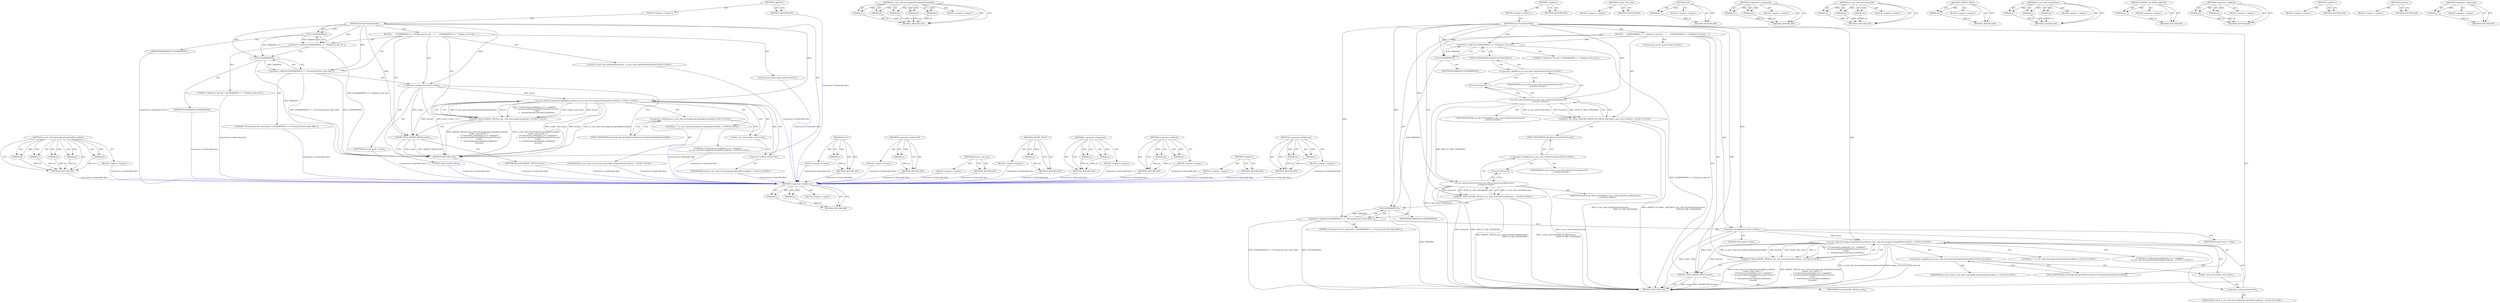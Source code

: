 digraph "&lt;operator&gt;.fieldAccess" {
vulnerable_94 [label=<(METHOD,&lt;operator&gt;.fieldAccess)>];
vulnerable_95 [label=<(PARAM,p1)>];
vulnerable_96 [label=<(PARAM,p2)>];
vulnerable_97 [label=<(BLOCK,&lt;empty&gt;,&lt;empty&gt;)>];
vulnerable_98 [label=<(METHOD_RETURN,ANY)>];
vulnerable_117 [label=<(METHOD,ui_test_utils.ExecuteJavaScriptAndExtractBool)>];
vulnerable_118 [label=<(PARAM,p1)>];
vulnerable_119 [label=<(PARAM,p2)>];
vulnerable_120 [label=<(PARAM,p3)>];
vulnerable_121 [label=<(PARAM,p4)>];
vulnerable_122 [label=<(PARAM,p5)>];
vulnerable_123 [label=<(BLOCK,&lt;empty&gt;,&lt;empty&gt;)>];
vulnerable_124 [label=<(METHOD_RETURN,ANY)>];
vulnerable_6 [label=<(METHOD,&lt;global&gt;)<SUB>1</SUB>>];
vulnerable_7 [label=<(BLOCK,&lt;empty&gt;,&lt;empty&gt;)<SUB>1</SUB>>];
vulnerable_8 [label=<(METHOD,FocusFirstNameField)<SUB>1</SUB>>];
vulnerable_9 [label=<(BLOCK,{
     LOG(WARNING) &lt;&lt; &quot;Clicking on the tab.&quot;;
...,{
     LOG(WARNING) &lt;&lt; &quot;Clicking on the tab.&quot;;
...)<SUB>1</SUB>>];
vulnerable_10 [label=<(&lt;operator&gt;.shiftLeft,LOG(WARNING) &lt;&lt; &quot;Clicking on the tab.&quot;)<SUB>2</SUB>>];
vulnerable_11 [label=<(LOG,LOG(WARNING))<SUB>2</SUB>>];
vulnerable_12 [label=<(IDENTIFIER,WARNING,LOG(WARNING))<SUB>2</SUB>>];
vulnerable_13 [label=<(LITERAL,&quot;Clicking on the tab.&quot;,LOG(WARNING) &lt;&lt; &quot;Clicking on the tab.&quot;)<SUB>2</SUB>>];
vulnerable_14 [label="<(ASSERT_NO_FATAL_FAILURE,ASSERT_NO_FATAL_FAILURE(ui_test_utils::ClickOnV...)<SUB>3</SUB>>"];
vulnerable_15 [label="<(ui_test_utils.ClickOnView,ui_test_utils::ClickOnView(browser(),
         ...)<SUB>3</SUB>>"];
vulnerable_16 [label="<(&lt;operator&gt;.fieldAccess,ui_test_utils::ClickOnView)<SUB>3</SUB>>"];
vulnerable_17 [label="<(IDENTIFIER,ui_test_utils,ui_test_utils::ClickOnView(browser(),
         ...)<SUB>3</SUB>>"];
vulnerable_18 [label=<(FIELD_IDENTIFIER,ClickOnView,ClickOnView)<SUB>3</SUB>>];
vulnerable_19 [label=<(browser,browser())<SUB>3</SUB>>];
vulnerable_20 [label="<(IDENTIFIER,VIEW_ID_TAB_CONTAINER,ui_test_utils::ClickOnView(browser(),
         ...)<SUB>4</SUB>>"];
vulnerable_21 [label="<(ASSERT_TRUE,ASSERT_TRUE(ui_test_utils::IsViewFocused(browse...)<SUB>5</SUB>>"];
vulnerable_22 [label="<(ui_test_utils.IsViewFocused,ui_test_utils::IsViewFocused(browser(),
       ...)<SUB>5</SUB>>"];
vulnerable_23 [label="<(&lt;operator&gt;.fieldAccess,ui_test_utils::IsViewFocused)<SUB>5</SUB>>"];
vulnerable_24 [label="<(IDENTIFIER,ui_test_utils,ui_test_utils::IsViewFocused(browser(),
       ...)<SUB>5</SUB>>"];
vulnerable_25 [label=<(FIELD_IDENTIFIER,IsViewFocused,IsViewFocused)<SUB>5</SUB>>];
vulnerable_26 [label=<(browser,browser())<SUB>5</SUB>>];
vulnerable_27 [label="<(IDENTIFIER,VIEW_ID_TAB_CONTAINER,ui_test_utils::IsViewFocused(browser(),
       ...)<SUB>6</SUB>>"];
vulnerable_28 [label=<(&lt;operator&gt;.shiftLeft,LOG(WARNING) &lt;&lt; &quot;Focusing the first name field.&quot;)<SUB>8</SUB>>];
vulnerable_29 [label=<(LOG,LOG(WARNING))<SUB>8</SUB>>];
vulnerable_30 [label=<(IDENTIFIER,WARNING,LOG(WARNING))<SUB>8</SUB>>];
vulnerable_31 [label=<(LITERAL,&quot;Focusing the first name field.&quot;,LOG(WARNING) &lt;&lt; &quot;Focusing the first name field.&quot;)<SUB>8</SUB>>];
vulnerable_32 [label="<(LOCAL,bool result: bool)<SUB>9</SUB>>"];
vulnerable_33 [label=<(&lt;operator&gt;.assignment,result = false)<SUB>9</SUB>>];
vulnerable_34 [label=<(IDENTIFIER,result,result = false)<SUB>9</SUB>>];
vulnerable_35 [label=<(LITERAL,false,result = false)<SUB>9</SUB>>];
vulnerable_36 [label="<(ASSERT_TRUE,ASSERT_TRUE(ui_test_utils::ExecuteJavaScriptAnd...)<SUB>10</SUB>>"];
vulnerable_37 [label="<(ui_test_utils.ExecuteJavaScriptAndExtractBool,ui_test_utils::ExecuteJavaScriptAndExtractBool(...)<SUB>10</SUB>>"];
vulnerable_38 [label="<(&lt;operator&gt;.fieldAccess,ui_test_utils::ExecuteJavaScriptAndExtractBool)<SUB>10</SUB>>"];
vulnerable_39 [label="<(IDENTIFIER,ui_test_utils,ui_test_utils::ExecuteJavaScriptAndExtractBool(...)<SUB>10</SUB>>"];
vulnerable_40 [label=<(FIELD_IDENTIFIER,ExecuteJavaScriptAndExtractBool,ExecuteJavaScriptAndExtractBool)<SUB>10</SUB>>];
vulnerable_41 [label=<(render_view_host,render_view_host())<SUB>11</SUB>>];
vulnerable_42 [label="<(LITERAL,L&quot;&quot;,ui_test_utils::ExecuteJavaScriptAndExtractBool(...)<SUB>11</SUB>>"];
vulnerable_43 [label="<(LITERAL,L&quot;if (document.readyState === 'complete')&quot;
    ...,ui_test_utils::ExecuteJavaScriptAndExtractBool(...)<SUB>12</SUB>>"];
vulnerable_44 [label=<(&lt;operator&gt;.addressOf,&amp;result)<SUB>16</SUB>>];
vulnerable_45 [label="<(IDENTIFIER,result,ui_test_utils::ExecuteJavaScriptAndExtractBool(...)<SUB>16</SUB>>"];
vulnerable_46 [label=<(ASSERT_TRUE,ASSERT_TRUE(result))<SUB>17</SUB>>];
vulnerable_47 [label=<(IDENTIFIER,result,ASSERT_TRUE(result))<SUB>17</SUB>>];
vulnerable_48 [label=<(METHOD_RETURN,void)<SUB>1</SUB>>];
vulnerable_50 [label=<(METHOD_RETURN,ANY)<SUB>1</SUB>>];
vulnerable_125 [label=<(METHOD,render_view_host)>];
vulnerable_126 [label=<(BLOCK,&lt;empty&gt;,&lt;empty&gt;)>];
vulnerable_127 [label=<(METHOD_RETURN,ANY)>];
vulnerable_80 [label=<(METHOD,LOG)>];
vulnerable_81 [label=<(PARAM,p1)>];
vulnerable_82 [label=<(BLOCK,&lt;empty&gt;,&lt;empty&gt;)>];
vulnerable_83 [label=<(METHOD_RETURN,ANY)>];
vulnerable_112 [label=<(METHOD,&lt;operator&gt;.assignment)>];
vulnerable_113 [label=<(PARAM,p1)>];
vulnerable_114 [label=<(PARAM,p2)>];
vulnerable_115 [label=<(BLOCK,&lt;empty&gt;,&lt;empty&gt;)>];
vulnerable_116 [label=<(METHOD_RETURN,ANY)>];
vulnerable_106 [label=<(METHOD,ui_test_utils.IsViewFocused)>];
vulnerable_107 [label=<(PARAM,p1)>];
vulnerable_108 [label=<(PARAM,p2)>];
vulnerable_109 [label=<(PARAM,p3)>];
vulnerable_110 [label=<(BLOCK,&lt;empty&gt;,&lt;empty&gt;)>];
vulnerable_111 [label=<(METHOD_RETURN,ANY)>];
vulnerable_102 [label=<(METHOD,ASSERT_TRUE)>];
vulnerable_103 [label=<(PARAM,p1)>];
vulnerable_104 [label=<(BLOCK,&lt;empty&gt;,&lt;empty&gt;)>];
vulnerable_105 [label=<(METHOD_RETURN,ANY)>];
vulnerable_88 [label=<(METHOD,ui_test_utils.ClickOnView)>];
vulnerable_89 [label=<(PARAM,p1)>];
vulnerable_90 [label=<(PARAM,p2)>];
vulnerable_91 [label=<(PARAM,p3)>];
vulnerable_92 [label=<(BLOCK,&lt;empty&gt;,&lt;empty&gt;)>];
vulnerable_93 [label=<(METHOD_RETURN,ANY)>];
vulnerable_84 [label=<(METHOD,ASSERT_NO_FATAL_FAILURE)>];
vulnerable_85 [label=<(PARAM,p1)>];
vulnerable_86 [label=<(BLOCK,&lt;empty&gt;,&lt;empty&gt;)>];
vulnerable_87 [label=<(METHOD_RETURN,ANY)>];
vulnerable_75 [label=<(METHOD,&lt;operator&gt;.shiftLeft)>];
vulnerable_76 [label=<(PARAM,p1)>];
vulnerable_77 [label=<(PARAM,p2)>];
vulnerable_78 [label=<(BLOCK,&lt;empty&gt;,&lt;empty&gt;)>];
vulnerable_79 [label=<(METHOD_RETURN,ANY)>];
vulnerable_69 [label=<(METHOD,&lt;global&gt;)<SUB>1</SUB>>];
vulnerable_70 [label=<(BLOCK,&lt;empty&gt;,&lt;empty&gt;)>];
vulnerable_71 [label=<(METHOD_RETURN,ANY)>];
vulnerable_99 [label=<(METHOD,browser)>];
vulnerable_100 [label=<(BLOCK,&lt;empty&gt;,&lt;empty&gt;)>];
vulnerable_101 [label=<(METHOD_RETURN,ANY)>];
vulnerable_128 [label=<(METHOD,&lt;operator&gt;.addressOf)>];
vulnerable_129 [label=<(PARAM,p1)>];
vulnerable_130 [label=<(BLOCK,&lt;empty&gt;,&lt;empty&gt;)>];
vulnerable_131 [label=<(METHOD_RETURN,ANY)>];
fixed_82 [label=<(METHOD,ui_test_utils.ExecuteJavaScriptAndExtractBool)>];
fixed_83 [label=<(PARAM,p1)>];
fixed_84 [label=<(PARAM,p2)>];
fixed_85 [label=<(PARAM,p3)>];
fixed_86 [label=<(PARAM,p4)>];
fixed_87 [label=<(PARAM,p5)>];
fixed_88 [label=<(BLOCK,&lt;empty&gt;,&lt;empty&gt;)>];
fixed_89 [label=<(METHOD_RETURN,ANY)>];
fixed_6 [label=<(METHOD,&lt;global&gt;)<SUB>1</SUB>>];
fixed_7 [label=<(BLOCK,&lt;empty&gt;,&lt;empty&gt;)<SUB>1</SUB>>];
fixed_8 [label=<(METHOD,FocusFirstNameField)<SUB>1</SUB>>];
fixed_9 [label=<(BLOCK,{
     LOG(WARNING) &lt;&lt; &quot;Clicking on the tab.&quot;;
...,{
     LOG(WARNING) &lt;&lt; &quot;Clicking on the tab.&quot;;
...)<SUB>1</SUB>>];
fixed_10 [label=<(&lt;operator&gt;.shiftLeft,LOG(WARNING) &lt;&lt; &quot;Clicking on the tab.&quot;)<SUB>2</SUB>>];
fixed_11 [label=<(LOG,LOG(WARNING))<SUB>2</SUB>>];
fixed_12 [label=<(IDENTIFIER,WARNING,LOG(WARNING))<SUB>2</SUB>>];
fixed_13 [label=<(LITERAL,&quot;Clicking on the tab.&quot;,LOG(WARNING) &lt;&lt; &quot;Clicking on the tab.&quot;)<SUB>2</SUB>>];
fixed_14 [label="<(LOCAL,ui_test_utils.SimulateMouseClick : ui_test_utils.SimulateMouseClick)<SUB>3</SUB>>"];
fixed_15 [label=<(&lt;operator&gt;.shiftLeft,LOG(WARNING) &lt;&lt; &quot;Focusing the first name field.&quot;)<SUB>5</SUB>>];
fixed_16 [label=<(LOG,LOG(WARNING))<SUB>5</SUB>>];
fixed_17 [label=<(IDENTIFIER,WARNING,LOG(WARNING))<SUB>5</SUB>>];
fixed_18 [label=<(LITERAL,&quot;Focusing the first name field.&quot;,LOG(WARNING) &lt;&lt; &quot;Focusing the first name field.&quot;)<SUB>5</SUB>>];
fixed_19 [label="<(LOCAL,bool result: bool)<SUB>6</SUB>>"];
fixed_20 [label=<(&lt;operator&gt;.assignment,result = false)<SUB>6</SUB>>];
fixed_21 [label=<(IDENTIFIER,result,result = false)<SUB>6</SUB>>];
fixed_22 [label=<(LITERAL,false,result = false)<SUB>6</SUB>>];
fixed_23 [label="<(ASSERT_TRUE,ASSERT_TRUE(ui_test_utils::ExecuteJavaScriptAnd...)<SUB>7</SUB>>"];
fixed_24 [label="<(ui_test_utils.ExecuteJavaScriptAndExtractBool,ui_test_utils::ExecuteJavaScriptAndExtractBool(...)<SUB>7</SUB>>"];
fixed_25 [label="<(&lt;operator&gt;.fieldAccess,ui_test_utils::ExecuteJavaScriptAndExtractBool)<SUB>7</SUB>>"];
fixed_26 [label="<(IDENTIFIER,ui_test_utils,ui_test_utils::ExecuteJavaScriptAndExtractBool(...)<SUB>7</SUB>>"];
fixed_27 [label=<(FIELD_IDENTIFIER,ExecuteJavaScriptAndExtractBool,ExecuteJavaScriptAndExtractBool)<SUB>7</SUB>>];
fixed_28 [label=<(render_view_host,render_view_host())<SUB>8</SUB>>];
fixed_29 [label="<(LITERAL,L&quot;&quot;,ui_test_utils::ExecuteJavaScriptAndExtractBool(...)<SUB>8</SUB>>"];
fixed_30 [label="<(LITERAL,L&quot;if (document.readyState === 'complete')&quot;
    ...,ui_test_utils::ExecuteJavaScriptAndExtractBool(...)<SUB>9</SUB>>"];
fixed_31 [label=<(&lt;operator&gt;.addressOf,&amp;result)<SUB>13</SUB>>];
fixed_32 [label="<(IDENTIFIER,result,ui_test_utils::ExecuteJavaScriptAndExtractBool(...)<SUB>13</SUB>>"];
fixed_33 [label=<(ASSERT_TRUE,ASSERT_TRUE(result))<SUB>14</SUB>>];
fixed_34 [label=<(IDENTIFIER,result,ASSERT_TRUE(result))<SUB>14</SUB>>];
fixed_35 [label=<(METHOD_RETURN,void)<SUB>1</SUB>>];
fixed_37 [label=<(METHOD_RETURN,ANY)<SUB>1</SUB>>];
fixed_69 [label=<(METHOD,LOG)>];
fixed_70 [label=<(PARAM,p1)>];
fixed_71 [label=<(BLOCK,&lt;empty&gt;,&lt;empty&gt;)>];
fixed_72 [label=<(METHOD_RETURN,ANY)>];
fixed_98 [label=<(METHOD,&lt;operator&gt;.addressOf)>];
fixed_99 [label=<(PARAM,p1)>];
fixed_100 [label=<(BLOCK,&lt;empty&gt;,&lt;empty&gt;)>];
fixed_101 [label=<(METHOD_RETURN,ANY)>];
fixed_95 [label=<(METHOD,render_view_host)>];
fixed_96 [label=<(BLOCK,&lt;empty&gt;,&lt;empty&gt;)>];
fixed_97 [label=<(METHOD_RETURN,ANY)>];
fixed_78 [label=<(METHOD,ASSERT_TRUE)>];
fixed_79 [label=<(PARAM,p1)>];
fixed_80 [label=<(BLOCK,&lt;empty&gt;,&lt;empty&gt;)>];
fixed_81 [label=<(METHOD_RETURN,ANY)>];
fixed_73 [label=<(METHOD,&lt;operator&gt;.assignment)>];
fixed_74 [label=<(PARAM,p1)>];
fixed_75 [label=<(PARAM,p2)>];
fixed_76 [label=<(BLOCK,&lt;empty&gt;,&lt;empty&gt;)>];
fixed_77 [label=<(METHOD_RETURN,ANY)>];
fixed_64 [label=<(METHOD,&lt;operator&gt;.shiftLeft)>];
fixed_65 [label=<(PARAM,p1)>];
fixed_66 [label=<(PARAM,p2)>];
fixed_67 [label=<(BLOCK,&lt;empty&gt;,&lt;empty&gt;)>];
fixed_68 [label=<(METHOD_RETURN,ANY)>];
fixed_58 [label=<(METHOD,&lt;global&gt;)<SUB>1</SUB>>];
fixed_59 [label=<(BLOCK,&lt;empty&gt;,&lt;empty&gt;)>];
fixed_60 [label=<(METHOD_RETURN,ANY)>];
fixed_90 [label=<(METHOD,&lt;operator&gt;.fieldAccess)>];
fixed_91 [label=<(PARAM,p1)>];
fixed_92 [label=<(PARAM,p2)>];
fixed_93 [label=<(BLOCK,&lt;empty&gt;,&lt;empty&gt;)>];
fixed_94 [label=<(METHOD_RETURN,ANY)>];
vulnerable_94 -> vulnerable_95  [key=0, label="AST: "];
vulnerable_94 -> vulnerable_95  [key=1, label="DDG: "];
vulnerable_94 -> vulnerable_97  [key=0, label="AST: "];
vulnerable_94 -> vulnerable_96  [key=0, label="AST: "];
vulnerable_94 -> vulnerable_96  [key=1, label="DDG: "];
vulnerable_94 -> vulnerable_98  [key=0, label="AST: "];
vulnerable_94 -> vulnerable_98  [key=1, label="CFG: "];
vulnerable_95 -> vulnerable_98  [key=0, label="DDG: p1"];
vulnerable_96 -> vulnerable_98  [key=0, label="DDG: p2"];
vulnerable_117 -> vulnerable_118  [key=0, label="AST: "];
vulnerable_117 -> vulnerable_118  [key=1, label="DDG: "];
vulnerable_117 -> vulnerable_123  [key=0, label="AST: "];
vulnerable_117 -> vulnerable_119  [key=0, label="AST: "];
vulnerable_117 -> vulnerable_119  [key=1, label="DDG: "];
vulnerable_117 -> vulnerable_124  [key=0, label="AST: "];
vulnerable_117 -> vulnerable_124  [key=1, label="CFG: "];
vulnerable_117 -> vulnerable_120  [key=0, label="AST: "];
vulnerable_117 -> vulnerable_120  [key=1, label="DDG: "];
vulnerable_117 -> vulnerable_121  [key=0, label="AST: "];
vulnerable_117 -> vulnerable_121  [key=1, label="DDG: "];
vulnerable_117 -> vulnerable_122  [key=0, label="AST: "];
vulnerable_117 -> vulnerable_122  [key=1, label="DDG: "];
vulnerable_118 -> vulnerable_124  [key=0, label="DDG: p1"];
vulnerable_119 -> vulnerable_124  [key=0, label="DDG: p2"];
vulnerable_120 -> vulnerable_124  [key=0, label="DDG: p3"];
vulnerable_121 -> vulnerable_124  [key=0, label="DDG: p4"];
vulnerable_122 -> vulnerable_124  [key=0, label="DDG: p5"];
vulnerable_6 -> vulnerable_7  [key=0, label="AST: "];
vulnerable_6 -> vulnerable_50  [key=0, label="AST: "];
vulnerable_6 -> vulnerable_50  [key=1, label="CFG: "];
vulnerable_7 -> vulnerable_8  [key=0, label="AST: "];
vulnerable_8 -> vulnerable_9  [key=0, label="AST: "];
vulnerable_8 -> vulnerable_48  [key=0, label="AST: "];
vulnerable_8 -> vulnerable_11  [key=0, label="CFG: "];
vulnerable_8 -> vulnerable_11  [key=1, label="DDG: "];
vulnerable_8 -> vulnerable_33  [key=0, label="DDG: "];
vulnerable_8 -> vulnerable_10  [key=0, label="DDG: "];
vulnerable_8 -> vulnerable_28  [key=0, label="DDG: "];
vulnerable_8 -> vulnerable_46  [key=0, label="DDG: "];
vulnerable_8 -> vulnerable_15  [key=0, label="DDG: "];
vulnerable_8 -> vulnerable_22  [key=0, label="DDG: "];
vulnerable_8 -> vulnerable_29  [key=0, label="DDG: "];
vulnerable_8 -> vulnerable_37  [key=0, label="DDG: "];
vulnerable_9 -> vulnerable_10  [key=0, label="AST: "];
vulnerable_9 -> vulnerable_14  [key=0, label="AST: "];
vulnerable_9 -> vulnerable_21  [key=0, label="AST: "];
vulnerable_9 -> vulnerable_28  [key=0, label="AST: "];
vulnerable_9 -> vulnerable_32  [key=0, label="AST: "];
vulnerable_9 -> vulnerable_33  [key=0, label="AST: "];
vulnerable_9 -> vulnerable_36  [key=0, label="AST: "];
vulnerable_9 -> vulnerable_46  [key=0, label="AST: "];
vulnerable_10 -> vulnerable_11  [key=0, label="AST: "];
vulnerable_10 -> vulnerable_13  [key=0, label="AST: "];
vulnerable_10 -> vulnerable_18  [key=0, label="CFG: "];
vulnerable_10 -> vulnerable_48  [key=0, label="DDG: LOG(WARNING) &lt;&lt; &quot;Clicking on the tab.&quot;"];
vulnerable_11 -> vulnerable_12  [key=0, label="AST: "];
vulnerable_11 -> vulnerable_10  [key=0, label="CFG: "];
vulnerable_11 -> vulnerable_10  [key=1, label="DDG: WARNING"];
vulnerable_11 -> vulnerable_29  [key=0, label="DDG: WARNING"];
vulnerable_14 -> vulnerable_15  [key=0, label="AST: "];
vulnerable_14 -> vulnerable_25  [key=0, label="CFG: "];
vulnerable_14 -> vulnerable_48  [key=0, label="DDG: ui_test_utils::ClickOnView(browser(),
                                                       VIEW_ID_TAB_CONTAINER)"];
vulnerable_14 -> vulnerable_48  [key=1, label="DDG: ASSERT_NO_FATAL_FAILURE(ui_test_utils::ClickOnView(browser(),
                                                       VIEW_ID_TAB_CONTAINER))"];
vulnerable_15 -> vulnerable_16  [key=0, label="AST: "];
vulnerable_15 -> vulnerable_19  [key=0, label="AST: "];
vulnerable_15 -> vulnerable_20  [key=0, label="AST: "];
vulnerable_15 -> vulnerable_14  [key=0, label="CFG: "];
vulnerable_15 -> vulnerable_14  [key=1, label="DDG: ui_test_utils::ClickOnView"];
vulnerable_15 -> vulnerable_14  [key=2, label="DDG: browser()"];
vulnerable_15 -> vulnerable_14  [key=3, label="DDG: VIEW_ID_TAB_CONTAINER"];
vulnerable_15 -> vulnerable_48  [key=0, label="DDG: ui_test_utils::ClickOnView"];
vulnerable_15 -> vulnerable_22  [key=0, label="DDG: VIEW_ID_TAB_CONTAINER"];
vulnerable_16 -> vulnerable_17  [key=0, label="AST: "];
vulnerable_16 -> vulnerable_18  [key=0, label="AST: "];
vulnerable_16 -> vulnerable_19  [key=0, label="CFG: "];
vulnerable_18 -> vulnerable_16  [key=0, label="CFG: "];
vulnerable_19 -> vulnerable_15  [key=0, label="CFG: "];
vulnerable_21 -> vulnerable_22  [key=0, label="AST: "];
vulnerable_21 -> vulnerable_29  [key=0, label="CFG: "];
vulnerable_21 -> vulnerable_48  [key=0, label="DDG: ui_test_utils::IsViewFocused(browser(),
                                             VIEW_ID_TAB_CONTAINER)"];
vulnerable_21 -> vulnerable_48  [key=1, label="DDG: ASSERT_TRUE(ui_test_utils::IsViewFocused(browser(),
                                             VIEW_ID_TAB_CONTAINER))"];
vulnerable_22 -> vulnerable_23  [key=0, label="AST: "];
vulnerable_22 -> vulnerable_26  [key=0, label="AST: "];
vulnerable_22 -> vulnerable_27  [key=0, label="AST: "];
vulnerable_22 -> vulnerable_21  [key=0, label="CFG: "];
vulnerable_22 -> vulnerable_21  [key=1, label="DDG: ui_test_utils::IsViewFocused"];
vulnerable_22 -> vulnerable_21  [key=2, label="DDG: browser()"];
vulnerable_22 -> vulnerable_21  [key=3, label="DDG: VIEW_ID_TAB_CONTAINER"];
vulnerable_22 -> vulnerable_48  [key=0, label="DDG: ui_test_utils::IsViewFocused"];
vulnerable_22 -> vulnerable_48  [key=1, label="DDG: browser()"];
vulnerable_22 -> vulnerable_48  [key=2, label="DDG: VIEW_ID_TAB_CONTAINER"];
vulnerable_23 -> vulnerable_24  [key=0, label="AST: "];
vulnerable_23 -> vulnerable_25  [key=0, label="AST: "];
vulnerable_23 -> vulnerable_26  [key=0, label="CFG: "];
vulnerable_25 -> vulnerable_23  [key=0, label="CFG: "];
vulnerable_26 -> vulnerable_22  [key=0, label="CFG: "];
vulnerable_28 -> vulnerable_29  [key=0, label="AST: "];
vulnerable_28 -> vulnerable_31  [key=0, label="AST: "];
vulnerable_28 -> vulnerable_33  [key=0, label="CFG: "];
vulnerable_28 -> vulnerable_48  [key=0, label="DDG: LOG(WARNING)"];
vulnerable_28 -> vulnerable_48  [key=1, label="DDG: LOG(WARNING) &lt;&lt; &quot;Focusing the first name field.&quot;"];
vulnerable_29 -> vulnerable_30  [key=0, label="AST: "];
vulnerable_29 -> vulnerable_28  [key=0, label="CFG: "];
vulnerable_29 -> vulnerable_28  [key=1, label="DDG: WARNING"];
vulnerable_29 -> vulnerable_48  [key=0, label="DDG: WARNING"];
vulnerable_33 -> vulnerable_34  [key=0, label="AST: "];
vulnerable_33 -> vulnerable_35  [key=0, label="AST: "];
vulnerable_33 -> vulnerable_40  [key=0, label="CFG: "];
vulnerable_33 -> vulnerable_48  [key=0, label="DDG: result = false"];
vulnerable_33 -> vulnerable_46  [key=0, label="DDG: result"];
vulnerable_33 -> vulnerable_37  [key=0, label="DDG: result"];
vulnerable_36 -> vulnerable_37  [key=0, label="AST: "];
vulnerable_36 -> vulnerable_46  [key=0, label="CFG: "];
vulnerable_36 -> vulnerable_48  [key=0, label="DDG: ui_test_utils::ExecuteJavaScriptAndExtractBool(
        render_view_host(), L&quot;&quot;,
        L&quot;if (document.readyState === 'complete')&quot;
        L&quot;  document.getElementById('firstname').focus();&quot;
        L&quot;else&quot;
        L&quot;  domAutomationController.send(false);&quot;,
        &amp;result)"];
vulnerable_36 -> vulnerable_48  [key=1, label="DDG: ASSERT_TRUE(ui_test_utils::ExecuteJavaScriptAndExtractBool(
        render_view_host(), L&quot;&quot;,
        L&quot;if (document.readyState === 'complete')&quot;
        L&quot;  document.getElementById('firstname').focus();&quot;
        L&quot;else&quot;
        L&quot;  domAutomationController.send(false);&quot;,
        &amp;result))"];
vulnerable_37 -> vulnerable_38  [key=0, label="AST: "];
vulnerable_37 -> vulnerable_41  [key=0, label="AST: "];
vulnerable_37 -> vulnerable_42  [key=0, label="AST: "];
vulnerable_37 -> vulnerable_43  [key=0, label="AST: "];
vulnerable_37 -> vulnerable_44  [key=0, label="AST: "];
vulnerable_37 -> vulnerable_36  [key=0, label="CFG: "];
vulnerable_37 -> vulnerable_36  [key=1, label="DDG: ui_test_utils::ExecuteJavaScriptAndExtractBool"];
vulnerable_37 -> vulnerable_36  [key=2, label="DDG: &amp;result"];
vulnerable_37 -> vulnerable_36  [key=3, label="DDG: render_view_host()"];
vulnerable_37 -> vulnerable_36  [key=4, label="DDG: L&quot;&quot;"];
vulnerable_37 -> vulnerable_36  [key=5, label="DDG: L&quot;if (document.readyState === 'complete')&quot;
        L&quot;  document.getElementById('firstname').focus();&quot;
        L&quot;else&quot;
        L&quot;  domAutomationController.send(false);&quot;"];
vulnerable_37 -> vulnerable_48  [key=0, label="DDG: ui_test_utils::ExecuteJavaScriptAndExtractBool"];
vulnerable_37 -> vulnerable_48  [key=1, label="DDG: render_view_host()"];
vulnerable_37 -> vulnerable_48  [key=2, label="DDG: &amp;result"];
vulnerable_37 -> vulnerable_46  [key=0, label="DDG: &amp;result"];
vulnerable_38 -> vulnerable_39  [key=0, label="AST: "];
vulnerable_38 -> vulnerable_40  [key=0, label="AST: "];
vulnerable_38 -> vulnerable_41  [key=0, label="CFG: "];
vulnerable_40 -> vulnerable_38  [key=0, label="CFG: "];
vulnerable_41 -> vulnerable_44  [key=0, label="CFG: "];
vulnerable_44 -> vulnerable_45  [key=0, label="AST: "];
vulnerable_44 -> vulnerable_37  [key=0, label="CFG: "];
vulnerable_46 -> vulnerable_47  [key=0, label="AST: "];
vulnerable_46 -> vulnerable_48  [key=0, label="CFG: "];
vulnerable_46 -> vulnerable_48  [key=1, label="DDG: result"];
vulnerable_46 -> vulnerable_48  [key=2, label="DDG: ASSERT_TRUE(result)"];
vulnerable_125 -> vulnerable_126  [key=0, label="AST: "];
vulnerable_125 -> vulnerable_127  [key=0, label="AST: "];
vulnerable_125 -> vulnerable_127  [key=1, label="CFG: "];
vulnerable_80 -> vulnerable_81  [key=0, label="AST: "];
vulnerable_80 -> vulnerable_81  [key=1, label="DDG: "];
vulnerable_80 -> vulnerable_82  [key=0, label="AST: "];
vulnerable_80 -> vulnerable_83  [key=0, label="AST: "];
vulnerable_80 -> vulnerable_83  [key=1, label="CFG: "];
vulnerable_81 -> vulnerable_83  [key=0, label="DDG: p1"];
vulnerable_112 -> vulnerable_113  [key=0, label="AST: "];
vulnerable_112 -> vulnerable_113  [key=1, label="DDG: "];
vulnerable_112 -> vulnerable_115  [key=0, label="AST: "];
vulnerable_112 -> vulnerable_114  [key=0, label="AST: "];
vulnerable_112 -> vulnerable_114  [key=1, label="DDG: "];
vulnerable_112 -> vulnerable_116  [key=0, label="AST: "];
vulnerable_112 -> vulnerable_116  [key=1, label="CFG: "];
vulnerable_113 -> vulnerable_116  [key=0, label="DDG: p1"];
vulnerable_114 -> vulnerable_116  [key=0, label="DDG: p2"];
vulnerable_106 -> vulnerable_107  [key=0, label="AST: "];
vulnerable_106 -> vulnerable_107  [key=1, label="DDG: "];
vulnerable_106 -> vulnerable_110  [key=0, label="AST: "];
vulnerable_106 -> vulnerable_108  [key=0, label="AST: "];
vulnerable_106 -> vulnerable_108  [key=1, label="DDG: "];
vulnerable_106 -> vulnerable_111  [key=0, label="AST: "];
vulnerable_106 -> vulnerable_111  [key=1, label="CFG: "];
vulnerable_106 -> vulnerable_109  [key=0, label="AST: "];
vulnerable_106 -> vulnerable_109  [key=1, label="DDG: "];
vulnerable_107 -> vulnerable_111  [key=0, label="DDG: p1"];
vulnerable_108 -> vulnerable_111  [key=0, label="DDG: p2"];
vulnerable_109 -> vulnerable_111  [key=0, label="DDG: p3"];
vulnerable_102 -> vulnerable_103  [key=0, label="AST: "];
vulnerable_102 -> vulnerable_103  [key=1, label="DDG: "];
vulnerable_102 -> vulnerable_104  [key=0, label="AST: "];
vulnerable_102 -> vulnerable_105  [key=0, label="AST: "];
vulnerable_102 -> vulnerable_105  [key=1, label="CFG: "];
vulnerable_103 -> vulnerable_105  [key=0, label="DDG: p1"];
vulnerable_88 -> vulnerable_89  [key=0, label="AST: "];
vulnerable_88 -> vulnerable_89  [key=1, label="DDG: "];
vulnerable_88 -> vulnerable_92  [key=0, label="AST: "];
vulnerable_88 -> vulnerable_90  [key=0, label="AST: "];
vulnerable_88 -> vulnerable_90  [key=1, label="DDG: "];
vulnerable_88 -> vulnerable_93  [key=0, label="AST: "];
vulnerable_88 -> vulnerable_93  [key=1, label="CFG: "];
vulnerable_88 -> vulnerable_91  [key=0, label="AST: "];
vulnerable_88 -> vulnerable_91  [key=1, label="DDG: "];
vulnerable_89 -> vulnerable_93  [key=0, label="DDG: p1"];
vulnerable_90 -> vulnerable_93  [key=0, label="DDG: p2"];
vulnerable_91 -> vulnerable_93  [key=0, label="DDG: p3"];
vulnerable_84 -> vulnerable_85  [key=0, label="AST: "];
vulnerable_84 -> vulnerable_85  [key=1, label="DDG: "];
vulnerable_84 -> vulnerable_86  [key=0, label="AST: "];
vulnerable_84 -> vulnerable_87  [key=0, label="AST: "];
vulnerable_84 -> vulnerable_87  [key=1, label="CFG: "];
vulnerable_85 -> vulnerable_87  [key=0, label="DDG: p1"];
vulnerable_75 -> vulnerable_76  [key=0, label="AST: "];
vulnerable_75 -> vulnerable_76  [key=1, label="DDG: "];
vulnerable_75 -> vulnerable_78  [key=0, label="AST: "];
vulnerable_75 -> vulnerable_77  [key=0, label="AST: "];
vulnerable_75 -> vulnerable_77  [key=1, label="DDG: "];
vulnerable_75 -> vulnerable_79  [key=0, label="AST: "];
vulnerable_75 -> vulnerable_79  [key=1, label="CFG: "];
vulnerable_76 -> vulnerable_79  [key=0, label="DDG: p1"];
vulnerable_77 -> vulnerable_79  [key=0, label="DDG: p2"];
vulnerable_69 -> vulnerable_70  [key=0, label="AST: "];
vulnerable_69 -> vulnerable_71  [key=0, label="AST: "];
vulnerable_69 -> vulnerable_71  [key=1, label="CFG: "];
vulnerable_99 -> vulnerable_100  [key=0, label="AST: "];
vulnerable_99 -> vulnerable_101  [key=0, label="AST: "];
vulnerable_99 -> vulnerable_101  [key=1, label="CFG: "];
vulnerable_128 -> vulnerable_129  [key=0, label="AST: "];
vulnerable_128 -> vulnerable_129  [key=1, label="DDG: "];
vulnerable_128 -> vulnerable_130  [key=0, label="AST: "];
vulnerable_128 -> vulnerable_131  [key=0, label="AST: "];
vulnerable_128 -> vulnerable_131  [key=1, label="CFG: "];
vulnerable_129 -> vulnerable_131  [key=0, label="DDG: p1"];
fixed_82 -> fixed_83  [key=0, label="AST: "];
fixed_82 -> fixed_83  [key=1, label="DDG: "];
fixed_82 -> fixed_88  [key=0, label="AST: "];
fixed_82 -> fixed_84  [key=0, label="AST: "];
fixed_82 -> fixed_84  [key=1, label="DDG: "];
fixed_82 -> fixed_89  [key=0, label="AST: "];
fixed_82 -> fixed_89  [key=1, label="CFG: "];
fixed_82 -> fixed_85  [key=0, label="AST: "];
fixed_82 -> fixed_85  [key=1, label="DDG: "];
fixed_82 -> fixed_86  [key=0, label="AST: "];
fixed_82 -> fixed_86  [key=1, label="DDG: "];
fixed_82 -> fixed_87  [key=0, label="AST: "];
fixed_82 -> fixed_87  [key=1, label="DDG: "];
fixed_83 -> fixed_89  [key=0, label="DDG: p1"];
fixed_84 -> fixed_89  [key=0, label="DDG: p2"];
fixed_85 -> fixed_89  [key=0, label="DDG: p3"];
fixed_86 -> fixed_89  [key=0, label="DDG: p4"];
fixed_87 -> fixed_89  [key=0, label="DDG: p5"];
fixed_88 -> vulnerable_94  [color=blue, key=0, label="Connection to Vulnerable Root", penwidth="2.0", style=dashed];
fixed_89 -> vulnerable_94  [color=blue, key=0, label="Connection to Vulnerable Root", penwidth="2.0", style=dashed];
fixed_6 -> fixed_7  [key=0, label="AST: "];
fixed_6 -> fixed_37  [key=0, label="AST: "];
fixed_6 -> fixed_37  [key=1, label="CFG: "];
fixed_7 -> fixed_8  [key=0, label="AST: "];
fixed_8 -> fixed_9  [key=0, label="AST: "];
fixed_8 -> fixed_35  [key=0, label="AST: "];
fixed_8 -> fixed_11  [key=0, label="CFG: "];
fixed_8 -> fixed_11  [key=1, label="DDG: "];
fixed_8 -> fixed_20  [key=0, label="DDG: "];
fixed_8 -> fixed_10  [key=0, label="DDG: "];
fixed_8 -> fixed_15  [key=0, label="DDG: "];
fixed_8 -> fixed_33  [key=0, label="DDG: "];
fixed_8 -> fixed_16  [key=0, label="DDG: "];
fixed_8 -> fixed_24  [key=0, label="DDG: "];
fixed_9 -> fixed_10  [key=0, label="AST: "];
fixed_9 -> fixed_14  [key=0, label="AST: "];
fixed_9 -> fixed_15  [key=0, label="AST: "];
fixed_9 -> fixed_19  [key=0, label="AST: "];
fixed_9 -> fixed_20  [key=0, label="AST: "];
fixed_9 -> fixed_23  [key=0, label="AST: "];
fixed_9 -> fixed_33  [key=0, label="AST: "];
fixed_10 -> fixed_11  [key=0, label="AST: "];
fixed_10 -> fixed_13  [key=0, label="AST: "];
fixed_10 -> fixed_16  [key=0, label="CFG: "];
fixed_10 -> fixed_35  [key=0, label="DDG: LOG(WARNING) &lt;&lt; &quot;Clicking on the tab.&quot;"];
fixed_11 -> fixed_12  [key=0, label="AST: "];
fixed_11 -> fixed_10  [key=0, label="CFG: "];
fixed_11 -> fixed_10  [key=1, label="DDG: WARNING"];
fixed_11 -> fixed_16  [key=0, label="DDG: WARNING"];
fixed_12 -> vulnerable_94  [color=blue, key=0, label="Connection to Vulnerable Root", penwidth="2.0", style=dashed];
fixed_13 -> vulnerable_94  [color=blue, key=0, label="Connection to Vulnerable Root", penwidth="2.0", style=dashed];
fixed_14 -> vulnerable_94  [color=blue, key=0, label="Connection to Vulnerable Root", penwidth="2.0", style=dashed];
fixed_15 -> fixed_16  [key=0, label="AST: "];
fixed_15 -> fixed_18  [key=0, label="AST: "];
fixed_15 -> fixed_20  [key=0, label="CFG: "];
fixed_15 -> fixed_35  [key=0, label="DDG: LOG(WARNING)"];
fixed_15 -> fixed_35  [key=1, label="DDG: LOG(WARNING) &lt;&lt; &quot;Focusing the first name field.&quot;"];
fixed_16 -> fixed_17  [key=0, label="AST: "];
fixed_16 -> fixed_15  [key=0, label="CFG: "];
fixed_16 -> fixed_15  [key=1, label="DDG: WARNING"];
fixed_16 -> fixed_35  [key=0, label="DDG: WARNING"];
fixed_17 -> vulnerable_94  [color=blue, key=0, label="Connection to Vulnerable Root", penwidth="2.0", style=dashed];
fixed_18 -> vulnerable_94  [color=blue, key=0, label="Connection to Vulnerable Root", penwidth="2.0", style=dashed];
fixed_19 -> vulnerable_94  [color=blue, key=0, label="Connection to Vulnerable Root", penwidth="2.0", style=dashed];
fixed_20 -> fixed_21  [key=0, label="AST: "];
fixed_20 -> fixed_22  [key=0, label="AST: "];
fixed_20 -> fixed_27  [key=0, label="CFG: "];
fixed_20 -> fixed_35  [key=0, label="DDG: result = false"];
fixed_20 -> fixed_33  [key=0, label="DDG: result"];
fixed_20 -> fixed_24  [key=0, label="DDG: result"];
fixed_21 -> vulnerable_94  [color=blue, key=0, label="Connection to Vulnerable Root", penwidth="2.0", style=dashed];
fixed_22 -> vulnerable_94  [color=blue, key=0, label="Connection to Vulnerable Root", penwidth="2.0", style=dashed];
fixed_23 -> fixed_24  [key=0, label="AST: "];
fixed_23 -> fixed_33  [key=0, label="CFG: "];
fixed_23 -> fixed_35  [key=0, label="DDG: ui_test_utils::ExecuteJavaScriptAndExtractBool(
        render_view_host(), L&quot;&quot;,
        L&quot;if (document.readyState === 'complete')&quot;
        L&quot;  document.getElementById('firstname').focus();&quot;
        L&quot;else&quot;
        L&quot;  domAutomationController.send(false);&quot;,
        &amp;result)"];
fixed_23 -> fixed_35  [key=1, label="DDG: ASSERT_TRUE(ui_test_utils::ExecuteJavaScriptAndExtractBool(
        render_view_host(), L&quot;&quot;,
        L&quot;if (document.readyState === 'complete')&quot;
        L&quot;  document.getElementById('firstname').focus();&quot;
        L&quot;else&quot;
        L&quot;  domAutomationController.send(false);&quot;,
        &amp;result))"];
fixed_24 -> fixed_25  [key=0, label="AST: "];
fixed_24 -> fixed_28  [key=0, label="AST: "];
fixed_24 -> fixed_29  [key=0, label="AST: "];
fixed_24 -> fixed_30  [key=0, label="AST: "];
fixed_24 -> fixed_31  [key=0, label="AST: "];
fixed_24 -> fixed_23  [key=0, label="CFG: "];
fixed_24 -> fixed_23  [key=1, label="DDG: ui_test_utils::ExecuteJavaScriptAndExtractBool"];
fixed_24 -> fixed_23  [key=2, label="DDG: L&quot;&quot;"];
fixed_24 -> fixed_23  [key=3, label="DDG: L&quot;if (document.readyState === 'complete')&quot;
        L&quot;  document.getElementById('firstname').focus();&quot;
        L&quot;else&quot;
        L&quot;  domAutomationController.send(false);&quot;"];
fixed_24 -> fixed_23  [key=4, label="DDG: render_view_host()"];
fixed_24 -> fixed_23  [key=5, label="DDG: &amp;result"];
fixed_24 -> fixed_35  [key=0, label="DDG: ui_test_utils::ExecuteJavaScriptAndExtractBool"];
fixed_24 -> fixed_35  [key=1, label="DDG: render_view_host()"];
fixed_24 -> fixed_35  [key=2, label="DDG: &amp;result"];
fixed_24 -> fixed_33  [key=0, label="DDG: &amp;result"];
fixed_25 -> fixed_26  [key=0, label="AST: "];
fixed_25 -> fixed_27  [key=0, label="AST: "];
fixed_25 -> fixed_28  [key=0, label="CFG: "];
fixed_26 -> vulnerable_94  [color=blue, key=0, label="Connection to Vulnerable Root", penwidth="2.0", style=dashed];
fixed_27 -> fixed_25  [key=0, label="CFG: "];
fixed_28 -> fixed_31  [key=0, label="CFG: "];
fixed_29 -> vulnerable_94  [color=blue, key=0, label="Connection to Vulnerable Root", penwidth="2.0", style=dashed];
fixed_30 -> vulnerable_94  [color=blue, key=0, label="Connection to Vulnerable Root", penwidth="2.0", style=dashed];
fixed_31 -> fixed_32  [key=0, label="AST: "];
fixed_31 -> fixed_24  [key=0, label="CFG: "];
fixed_32 -> vulnerable_94  [color=blue, key=0, label="Connection to Vulnerable Root", penwidth="2.0", style=dashed];
fixed_33 -> fixed_34  [key=0, label="AST: "];
fixed_33 -> fixed_35  [key=0, label="CFG: "];
fixed_33 -> fixed_35  [key=1, label="DDG: result"];
fixed_33 -> fixed_35  [key=2, label="DDG: ASSERT_TRUE(result)"];
fixed_34 -> vulnerable_94  [color=blue, key=0, label="Connection to Vulnerable Root", penwidth="2.0", style=dashed];
fixed_35 -> vulnerable_94  [color=blue, key=0, label="Connection to Vulnerable Root", penwidth="2.0", style=dashed];
fixed_37 -> vulnerable_94  [color=blue, key=0, label="Connection to Vulnerable Root", penwidth="2.0", style=dashed];
fixed_69 -> fixed_70  [key=0, label="AST: "];
fixed_69 -> fixed_70  [key=1, label="DDG: "];
fixed_69 -> fixed_71  [key=0, label="AST: "];
fixed_69 -> fixed_72  [key=0, label="AST: "];
fixed_69 -> fixed_72  [key=1, label="CFG: "];
fixed_70 -> fixed_72  [key=0, label="DDG: p1"];
fixed_71 -> vulnerable_94  [color=blue, key=0, label="Connection to Vulnerable Root", penwidth="2.0", style=dashed];
fixed_72 -> vulnerable_94  [color=blue, key=0, label="Connection to Vulnerable Root", penwidth="2.0", style=dashed];
fixed_98 -> fixed_99  [key=0, label="AST: "];
fixed_98 -> fixed_99  [key=1, label="DDG: "];
fixed_98 -> fixed_100  [key=0, label="AST: "];
fixed_98 -> fixed_101  [key=0, label="AST: "];
fixed_98 -> fixed_101  [key=1, label="CFG: "];
fixed_99 -> fixed_101  [key=0, label="DDG: p1"];
fixed_100 -> vulnerable_94  [color=blue, key=0, label="Connection to Vulnerable Root", penwidth="2.0", style=dashed];
fixed_101 -> vulnerable_94  [color=blue, key=0, label="Connection to Vulnerable Root", penwidth="2.0", style=dashed];
fixed_95 -> fixed_96  [key=0, label="AST: "];
fixed_95 -> fixed_97  [key=0, label="AST: "];
fixed_95 -> fixed_97  [key=1, label="CFG: "];
fixed_96 -> vulnerable_94  [color=blue, key=0, label="Connection to Vulnerable Root", penwidth="2.0", style=dashed];
fixed_97 -> vulnerable_94  [color=blue, key=0, label="Connection to Vulnerable Root", penwidth="2.0", style=dashed];
fixed_78 -> fixed_79  [key=0, label="AST: "];
fixed_78 -> fixed_79  [key=1, label="DDG: "];
fixed_78 -> fixed_80  [key=0, label="AST: "];
fixed_78 -> fixed_81  [key=0, label="AST: "];
fixed_78 -> fixed_81  [key=1, label="CFG: "];
fixed_79 -> fixed_81  [key=0, label="DDG: p1"];
fixed_80 -> vulnerable_94  [color=blue, key=0, label="Connection to Vulnerable Root", penwidth="2.0", style=dashed];
fixed_81 -> vulnerable_94  [color=blue, key=0, label="Connection to Vulnerable Root", penwidth="2.0", style=dashed];
fixed_73 -> fixed_74  [key=0, label="AST: "];
fixed_73 -> fixed_74  [key=1, label="DDG: "];
fixed_73 -> fixed_76  [key=0, label="AST: "];
fixed_73 -> fixed_75  [key=0, label="AST: "];
fixed_73 -> fixed_75  [key=1, label="DDG: "];
fixed_73 -> fixed_77  [key=0, label="AST: "];
fixed_73 -> fixed_77  [key=1, label="CFG: "];
fixed_74 -> fixed_77  [key=0, label="DDG: p1"];
fixed_75 -> fixed_77  [key=0, label="DDG: p2"];
fixed_76 -> vulnerable_94  [color=blue, key=0, label="Connection to Vulnerable Root", penwidth="2.0", style=dashed];
fixed_77 -> vulnerable_94  [color=blue, key=0, label="Connection to Vulnerable Root", penwidth="2.0", style=dashed];
fixed_64 -> fixed_65  [key=0, label="AST: "];
fixed_64 -> fixed_65  [key=1, label="DDG: "];
fixed_64 -> fixed_67  [key=0, label="AST: "];
fixed_64 -> fixed_66  [key=0, label="AST: "];
fixed_64 -> fixed_66  [key=1, label="DDG: "];
fixed_64 -> fixed_68  [key=0, label="AST: "];
fixed_64 -> fixed_68  [key=1, label="CFG: "];
fixed_65 -> fixed_68  [key=0, label="DDG: p1"];
fixed_66 -> fixed_68  [key=0, label="DDG: p2"];
fixed_67 -> vulnerable_94  [color=blue, key=0, label="Connection to Vulnerable Root", penwidth="2.0", style=dashed];
fixed_68 -> vulnerable_94  [color=blue, key=0, label="Connection to Vulnerable Root", penwidth="2.0", style=dashed];
fixed_58 -> fixed_59  [key=0, label="AST: "];
fixed_58 -> fixed_60  [key=0, label="AST: "];
fixed_58 -> fixed_60  [key=1, label="CFG: "];
fixed_59 -> vulnerable_94  [color=blue, key=0, label="Connection to Vulnerable Root", penwidth="2.0", style=dashed];
fixed_60 -> vulnerable_94  [color=blue, key=0, label="Connection to Vulnerable Root", penwidth="2.0", style=dashed];
fixed_90 -> fixed_91  [key=0, label="AST: "];
fixed_90 -> fixed_91  [key=1, label="DDG: "];
fixed_90 -> fixed_93  [key=0, label="AST: "];
fixed_90 -> fixed_92  [key=0, label="AST: "];
fixed_90 -> fixed_92  [key=1, label="DDG: "];
fixed_90 -> fixed_94  [key=0, label="AST: "];
fixed_90 -> fixed_94  [key=1, label="CFG: "];
fixed_91 -> fixed_94  [key=0, label="DDG: p1"];
fixed_92 -> fixed_94  [key=0, label="DDG: p2"];
fixed_93 -> vulnerable_94  [color=blue, key=0, label="Connection to Vulnerable Root", penwidth="2.0", style=dashed];
fixed_94 -> vulnerable_94  [color=blue, key=0, label="Connection to Vulnerable Root", penwidth="2.0", style=dashed];
}
